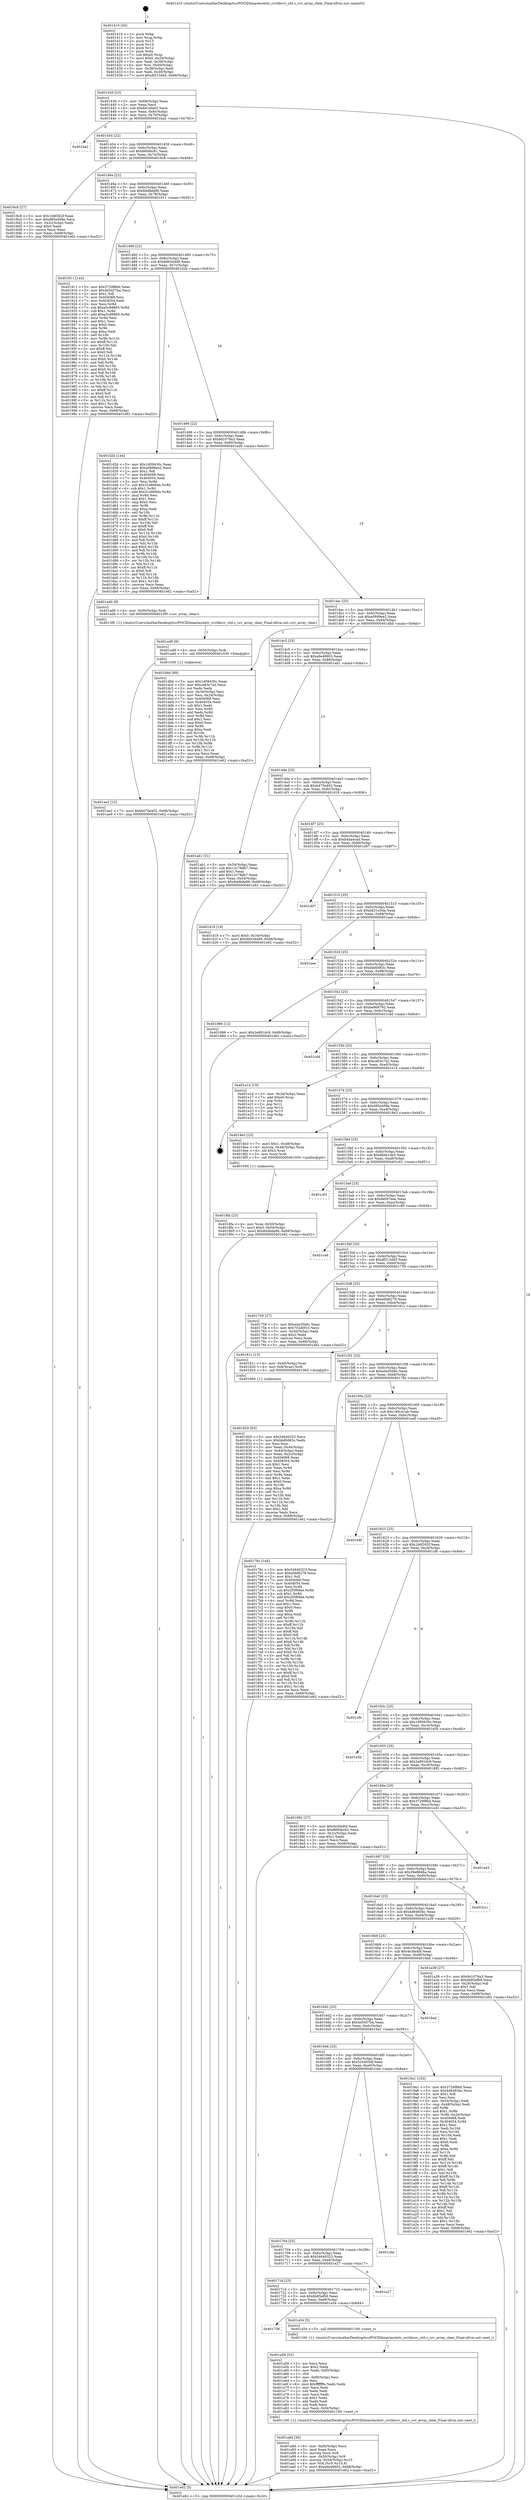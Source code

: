 digraph "0x401410" {
  label = "0x401410 (/mnt/c/Users/mathe/Desktop/tcc/POCII/binaries/extr_ccvlibccv_util.c_ccv_array_clear_Final-ollvm.out::main(0))"
  labelloc = "t"
  node[shape=record]

  Entry [label="",width=0.3,height=0.3,shape=circle,fillcolor=black,style=filled]
  "0x40143d" [label="{
     0x40143d [23]\l
     | [instrs]\l
     &nbsp;&nbsp;0x40143d \<+3\>: mov -0x68(%rbp),%eax\l
     &nbsp;&nbsp;0x401440 \<+2\>: mov %eax,%ecx\l
     &nbsp;&nbsp;0x401442 \<+6\>: sub $0x841efa45,%ecx\l
     &nbsp;&nbsp;0x401448 \<+3\>: mov %eax,-0x6c(%rbp)\l
     &nbsp;&nbsp;0x40144b \<+3\>: mov %ecx,-0x70(%rbp)\l
     &nbsp;&nbsp;0x40144e \<+6\>: je 0000000000401ba2 \<main+0x792\>\l
  }"]
  "0x401ba2" [label="{
     0x401ba2\l
  }", style=dashed]
  "0x401454" [label="{
     0x401454 [22]\l
     | [instrs]\l
     &nbsp;&nbsp;0x401454 \<+5\>: jmp 0000000000401459 \<main+0x49\>\l
     &nbsp;&nbsp;0x401459 \<+3\>: mov -0x6c(%rbp),%eax\l
     &nbsp;&nbsp;0x40145c \<+5\>: sub $0x8684bc61,%eax\l
     &nbsp;&nbsp;0x401461 \<+3\>: mov %eax,-0x74(%rbp)\l
     &nbsp;&nbsp;0x401464 \<+6\>: je 00000000004018c8 \<main+0x4b8\>\l
  }"]
  Exit [label="",width=0.3,height=0.3,shape=circle,fillcolor=black,style=filled,peripheries=2]
  "0x4018c8" [label="{
     0x4018c8 [27]\l
     | [instrs]\l
     &nbsp;&nbsp;0x4018c8 \<+5\>: mov $0x1b6f262f,%eax\l
     &nbsp;&nbsp;0x4018cd \<+5\>: mov $0xd85a468e,%ecx\l
     &nbsp;&nbsp;0x4018d2 \<+3\>: mov -0x2c(%rbp),%edx\l
     &nbsp;&nbsp;0x4018d5 \<+3\>: cmp $0x0,%edx\l
     &nbsp;&nbsp;0x4018d8 \<+3\>: cmove %ecx,%eax\l
     &nbsp;&nbsp;0x4018db \<+3\>: mov %eax,-0x68(%rbp)\l
     &nbsp;&nbsp;0x4018de \<+5\>: jmp 0000000000401e62 \<main+0xa52\>\l
  }"]
  "0x40146a" [label="{
     0x40146a [22]\l
     | [instrs]\l
     &nbsp;&nbsp;0x40146a \<+5\>: jmp 000000000040146f \<main+0x5f\>\l
     &nbsp;&nbsp;0x40146f \<+3\>: mov -0x6c(%rbp),%eax\l
     &nbsp;&nbsp;0x401472 \<+5\>: sub $0x8ddbda99,%eax\l
     &nbsp;&nbsp;0x401477 \<+3\>: mov %eax,-0x78(%rbp)\l
     &nbsp;&nbsp;0x40147a \<+6\>: je 0000000000401911 \<main+0x501\>\l
  }"]
  "0x401ae2" [label="{
     0x401ae2 [12]\l
     | [instrs]\l
     &nbsp;&nbsp;0x401ae2 \<+7\>: movl $0xb475e402,-0x68(%rbp)\l
     &nbsp;&nbsp;0x401ae9 \<+5\>: jmp 0000000000401e62 \<main+0xa52\>\l
  }"]
  "0x401911" [label="{
     0x401911 [144]\l
     | [instrs]\l
     &nbsp;&nbsp;0x401911 \<+5\>: mov $0x3729f86d,%eax\l
     &nbsp;&nbsp;0x401916 \<+5\>: mov $0x4e5457ba,%ecx\l
     &nbsp;&nbsp;0x40191b \<+2\>: mov $0x1,%dl\l
     &nbsp;&nbsp;0x40191d \<+7\>: mov 0x404068,%esi\l
     &nbsp;&nbsp;0x401924 \<+7\>: mov 0x404054,%edi\l
     &nbsp;&nbsp;0x40192b \<+3\>: mov %esi,%r8d\l
     &nbsp;&nbsp;0x40192e \<+7\>: sub $0xa5c89865,%r8d\l
     &nbsp;&nbsp;0x401935 \<+4\>: sub $0x1,%r8d\l
     &nbsp;&nbsp;0x401939 \<+7\>: add $0xa5c89865,%r8d\l
     &nbsp;&nbsp;0x401940 \<+4\>: imul %r8d,%esi\l
     &nbsp;&nbsp;0x401944 \<+3\>: and $0x1,%esi\l
     &nbsp;&nbsp;0x401947 \<+3\>: cmp $0x0,%esi\l
     &nbsp;&nbsp;0x40194a \<+4\>: sete %r9b\l
     &nbsp;&nbsp;0x40194e \<+3\>: cmp $0xa,%edi\l
     &nbsp;&nbsp;0x401951 \<+4\>: setl %r10b\l
     &nbsp;&nbsp;0x401955 \<+3\>: mov %r9b,%r11b\l
     &nbsp;&nbsp;0x401958 \<+4\>: xor $0xff,%r11b\l
     &nbsp;&nbsp;0x40195c \<+3\>: mov %r10b,%bl\l
     &nbsp;&nbsp;0x40195f \<+3\>: xor $0xff,%bl\l
     &nbsp;&nbsp;0x401962 \<+3\>: xor $0x0,%dl\l
     &nbsp;&nbsp;0x401965 \<+3\>: mov %r11b,%r14b\l
     &nbsp;&nbsp;0x401968 \<+4\>: and $0x0,%r14b\l
     &nbsp;&nbsp;0x40196c \<+3\>: and %dl,%r9b\l
     &nbsp;&nbsp;0x40196f \<+3\>: mov %bl,%r15b\l
     &nbsp;&nbsp;0x401972 \<+4\>: and $0x0,%r15b\l
     &nbsp;&nbsp;0x401976 \<+3\>: and %dl,%r10b\l
     &nbsp;&nbsp;0x401979 \<+3\>: or %r9b,%r14b\l
     &nbsp;&nbsp;0x40197c \<+3\>: or %r10b,%r15b\l
     &nbsp;&nbsp;0x40197f \<+3\>: xor %r15b,%r14b\l
     &nbsp;&nbsp;0x401982 \<+3\>: or %bl,%r11b\l
     &nbsp;&nbsp;0x401985 \<+4\>: xor $0xff,%r11b\l
     &nbsp;&nbsp;0x401989 \<+3\>: or $0x0,%dl\l
     &nbsp;&nbsp;0x40198c \<+3\>: and %dl,%r11b\l
     &nbsp;&nbsp;0x40198f \<+3\>: or %r11b,%r14b\l
     &nbsp;&nbsp;0x401992 \<+4\>: test $0x1,%r14b\l
     &nbsp;&nbsp;0x401996 \<+3\>: cmovne %ecx,%eax\l
     &nbsp;&nbsp;0x401999 \<+3\>: mov %eax,-0x68(%rbp)\l
     &nbsp;&nbsp;0x40199c \<+5\>: jmp 0000000000401e62 \<main+0xa52\>\l
  }"]
  "0x401480" [label="{
     0x401480 [22]\l
     | [instrs]\l
     &nbsp;&nbsp;0x401480 \<+5\>: jmp 0000000000401485 \<main+0x75\>\l
     &nbsp;&nbsp;0x401485 \<+3\>: mov -0x6c(%rbp),%eax\l
     &nbsp;&nbsp;0x401488 \<+5\>: sub $0x9d0344d9,%eax\l
     &nbsp;&nbsp;0x40148d \<+3\>: mov %eax,-0x7c(%rbp)\l
     &nbsp;&nbsp;0x401490 \<+6\>: je 0000000000401d2b \<main+0x91b\>\l
  }"]
  "0x401ad9" [label="{
     0x401ad9 [9]\l
     | [instrs]\l
     &nbsp;&nbsp;0x401ad9 \<+4\>: mov -0x50(%rbp),%rdi\l
     &nbsp;&nbsp;0x401add \<+5\>: call 0000000000401030 \<free@plt\>\l
     | [calls]\l
     &nbsp;&nbsp;0x401030 \{1\} (unknown)\l
  }"]
  "0x401d2b" [label="{
     0x401d2b [144]\l
     | [instrs]\l
     &nbsp;&nbsp;0x401d2b \<+5\>: mov $0x1d09430c,%eax\l
     &nbsp;&nbsp;0x401d30 \<+5\>: mov $0xa0899ee2,%ecx\l
     &nbsp;&nbsp;0x401d35 \<+2\>: mov $0x1,%dl\l
     &nbsp;&nbsp;0x401d37 \<+7\>: mov 0x404068,%esi\l
     &nbsp;&nbsp;0x401d3e \<+7\>: mov 0x404054,%edi\l
     &nbsp;&nbsp;0x401d45 \<+3\>: mov %esi,%r8d\l
     &nbsp;&nbsp;0x401d48 \<+7\>: sub $0x31e8684e,%r8d\l
     &nbsp;&nbsp;0x401d4f \<+4\>: sub $0x1,%r8d\l
     &nbsp;&nbsp;0x401d53 \<+7\>: add $0x31e8684e,%r8d\l
     &nbsp;&nbsp;0x401d5a \<+4\>: imul %r8d,%esi\l
     &nbsp;&nbsp;0x401d5e \<+3\>: and $0x1,%esi\l
     &nbsp;&nbsp;0x401d61 \<+3\>: cmp $0x0,%esi\l
     &nbsp;&nbsp;0x401d64 \<+4\>: sete %r9b\l
     &nbsp;&nbsp;0x401d68 \<+3\>: cmp $0xa,%edi\l
     &nbsp;&nbsp;0x401d6b \<+4\>: setl %r10b\l
     &nbsp;&nbsp;0x401d6f \<+3\>: mov %r9b,%r11b\l
     &nbsp;&nbsp;0x401d72 \<+4\>: xor $0xff,%r11b\l
     &nbsp;&nbsp;0x401d76 \<+3\>: mov %r10b,%bl\l
     &nbsp;&nbsp;0x401d79 \<+3\>: xor $0xff,%bl\l
     &nbsp;&nbsp;0x401d7c \<+3\>: xor $0x0,%dl\l
     &nbsp;&nbsp;0x401d7f \<+3\>: mov %r11b,%r14b\l
     &nbsp;&nbsp;0x401d82 \<+4\>: and $0x0,%r14b\l
     &nbsp;&nbsp;0x401d86 \<+3\>: and %dl,%r9b\l
     &nbsp;&nbsp;0x401d89 \<+3\>: mov %bl,%r15b\l
     &nbsp;&nbsp;0x401d8c \<+4\>: and $0x0,%r15b\l
     &nbsp;&nbsp;0x401d90 \<+3\>: and %dl,%r10b\l
     &nbsp;&nbsp;0x401d93 \<+3\>: or %r9b,%r14b\l
     &nbsp;&nbsp;0x401d96 \<+3\>: or %r10b,%r15b\l
     &nbsp;&nbsp;0x401d99 \<+3\>: xor %r15b,%r14b\l
     &nbsp;&nbsp;0x401d9c \<+3\>: or %bl,%r11b\l
     &nbsp;&nbsp;0x401d9f \<+4\>: xor $0xff,%r11b\l
     &nbsp;&nbsp;0x401da3 \<+3\>: or $0x0,%dl\l
     &nbsp;&nbsp;0x401da6 \<+3\>: and %dl,%r11b\l
     &nbsp;&nbsp;0x401da9 \<+3\>: or %r11b,%r14b\l
     &nbsp;&nbsp;0x401dac \<+4\>: test $0x1,%r14b\l
     &nbsp;&nbsp;0x401db0 \<+3\>: cmovne %ecx,%eax\l
     &nbsp;&nbsp;0x401db3 \<+3\>: mov %eax,-0x68(%rbp)\l
     &nbsp;&nbsp;0x401db6 \<+5\>: jmp 0000000000401e62 \<main+0xa52\>\l
  }"]
  "0x401496" [label="{
     0x401496 [22]\l
     | [instrs]\l
     &nbsp;&nbsp;0x401496 \<+5\>: jmp 000000000040149b \<main+0x8b\>\l
     &nbsp;&nbsp;0x40149b \<+3\>: mov -0x6c(%rbp),%eax\l
     &nbsp;&nbsp;0x40149e \<+5\>: sub $0x9d1076a3,%eax\l
     &nbsp;&nbsp;0x4014a3 \<+3\>: mov %eax,-0x80(%rbp)\l
     &nbsp;&nbsp;0x4014a6 \<+6\>: je 0000000000401ad0 \<main+0x6c0\>\l
  }"]
  "0x401a8d" [label="{
     0x401a8d [36]\l
     | [instrs]\l
     &nbsp;&nbsp;0x401a8d \<+6\>: mov -0xf4(%rbp),%ecx\l
     &nbsp;&nbsp;0x401a93 \<+3\>: imul %eax,%ecx\l
     &nbsp;&nbsp;0x401a96 \<+3\>: movslq %ecx,%r8\l
     &nbsp;&nbsp;0x401a99 \<+4\>: mov -0x50(%rbp),%r9\l
     &nbsp;&nbsp;0x401a9d \<+4\>: movslq -0x54(%rbp),%r10\l
     &nbsp;&nbsp;0x401aa1 \<+4\>: mov %r8,(%r9,%r10,8)\l
     &nbsp;&nbsp;0x401aa5 \<+7\>: movl $0xa6e48603,-0x68(%rbp)\l
     &nbsp;&nbsp;0x401aac \<+5\>: jmp 0000000000401e62 \<main+0xa52\>\l
  }"]
  "0x401ad0" [label="{
     0x401ad0 [9]\l
     | [instrs]\l
     &nbsp;&nbsp;0x401ad0 \<+4\>: mov -0x50(%rbp),%rdi\l
     &nbsp;&nbsp;0x401ad4 \<+5\>: call 00000000004013f0 \<ccv_array_clear\>\l
     | [calls]\l
     &nbsp;&nbsp;0x4013f0 \{1\} (/mnt/c/Users/mathe/Desktop/tcc/POCII/binaries/extr_ccvlibccv_util.c_ccv_array_clear_Final-ollvm.out::ccv_array_clear)\l
  }"]
  "0x4014ac" [label="{
     0x4014ac [25]\l
     | [instrs]\l
     &nbsp;&nbsp;0x4014ac \<+5\>: jmp 00000000004014b1 \<main+0xa1\>\l
     &nbsp;&nbsp;0x4014b1 \<+3\>: mov -0x6c(%rbp),%eax\l
     &nbsp;&nbsp;0x4014b4 \<+5\>: sub $0xa0899ee2,%eax\l
     &nbsp;&nbsp;0x4014b9 \<+6\>: mov %eax,-0x84(%rbp)\l
     &nbsp;&nbsp;0x4014bf \<+6\>: je 0000000000401dbb \<main+0x9ab\>\l
  }"]
  "0x401a59" [label="{
     0x401a59 [52]\l
     | [instrs]\l
     &nbsp;&nbsp;0x401a59 \<+2\>: xor %ecx,%ecx\l
     &nbsp;&nbsp;0x401a5b \<+5\>: mov $0x2,%edx\l
     &nbsp;&nbsp;0x401a60 \<+6\>: mov %edx,-0xf0(%rbp)\l
     &nbsp;&nbsp;0x401a66 \<+1\>: cltd\l
     &nbsp;&nbsp;0x401a67 \<+6\>: mov -0xf0(%rbp),%esi\l
     &nbsp;&nbsp;0x401a6d \<+2\>: idiv %esi\l
     &nbsp;&nbsp;0x401a6f \<+6\>: imul $0xfffffffe,%edx,%edx\l
     &nbsp;&nbsp;0x401a75 \<+2\>: mov %ecx,%edi\l
     &nbsp;&nbsp;0x401a77 \<+2\>: sub %edx,%edi\l
     &nbsp;&nbsp;0x401a79 \<+2\>: mov %ecx,%edx\l
     &nbsp;&nbsp;0x401a7b \<+3\>: sub $0x1,%edx\l
     &nbsp;&nbsp;0x401a7e \<+2\>: add %edx,%edi\l
     &nbsp;&nbsp;0x401a80 \<+2\>: sub %edi,%ecx\l
     &nbsp;&nbsp;0x401a82 \<+6\>: mov %ecx,-0xf4(%rbp)\l
     &nbsp;&nbsp;0x401a88 \<+5\>: call 0000000000401160 \<next_i\>\l
     | [calls]\l
     &nbsp;&nbsp;0x401160 \{1\} (/mnt/c/Users/mathe/Desktop/tcc/POCII/binaries/extr_ccvlibccv_util.c_ccv_array_clear_Final-ollvm.out::next_i)\l
  }"]
  "0x401dbb" [label="{
     0x401dbb [89]\l
     | [instrs]\l
     &nbsp;&nbsp;0x401dbb \<+5\>: mov $0x1d09430c,%eax\l
     &nbsp;&nbsp;0x401dc0 \<+5\>: mov $0xce63c7a2,%ecx\l
     &nbsp;&nbsp;0x401dc5 \<+2\>: xor %edx,%edx\l
     &nbsp;&nbsp;0x401dc7 \<+3\>: mov -0x34(%rbp),%esi\l
     &nbsp;&nbsp;0x401dca \<+3\>: mov %esi,-0x24(%rbp)\l
     &nbsp;&nbsp;0x401dcd \<+7\>: mov 0x404068,%esi\l
     &nbsp;&nbsp;0x401dd4 \<+7\>: mov 0x404054,%edi\l
     &nbsp;&nbsp;0x401ddb \<+3\>: sub $0x1,%edx\l
     &nbsp;&nbsp;0x401dde \<+3\>: mov %esi,%r8d\l
     &nbsp;&nbsp;0x401de1 \<+3\>: add %edx,%r8d\l
     &nbsp;&nbsp;0x401de4 \<+4\>: imul %r8d,%esi\l
     &nbsp;&nbsp;0x401de8 \<+3\>: and $0x1,%esi\l
     &nbsp;&nbsp;0x401deb \<+3\>: cmp $0x0,%esi\l
     &nbsp;&nbsp;0x401dee \<+4\>: sete %r9b\l
     &nbsp;&nbsp;0x401df2 \<+3\>: cmp $0xa,%edi\l
     &nbsp;&nbsp;0x401df5 \<+4\>: setl %r10b\l
     &nbsp;&nbsp;0x401df9 \<+3\>: mov %r9b,%r11b\l
     &nbsp;&nbsp;0x401dfc \<+3\>: and %r10b,%r11b\l
     &nbsp;&nbsp;0x401dff \<+3\>: xor %r10b,%r9b\l
     &nbsp;&nbsp;0x401e02 \<+3\>: or %r9b,%r11b\l
     &nbsp;&nbsp;0x401e05 \<+4\>: test $0x1,%r11b\l
     &nbsp;&nbsp;0x401e09 \<+3\>: cmovne %ecx,%eax\l
     &nbsp;&nbsp;0x401e0c \<+3\>: mov %eax,-0x68(%rbp)\l
     &nbsp;&nbsp;0x401e0f \<+5\>: jmp 0000000000401e62 \<main+0xa52\>\l
  }"]
  "0x4014c5" [label="{
     0x4014c5 [25]\l
     | [instrs]\l
     &nbsp;&nbsp;0x4014c5 \<+5\>: jmp 00000000004014ca \<main+0xba\>\l
     &nbsp;&nbsp;0x4014ca \<+3\>: mov -0x6c(%rbp),%eax\l
     &nbsp;&nbsp;0x4014cd \<+5\>: sub $0xa6e48603,%eax\l
     &nbsp;&nbsp;0x4014d2 \<+6\>: mov %eax,-0x88(%rbp)\l
     &nbsp;&nbsp;0x4014d8 \<+6\>: je 0000000000401ab1 \<main+0x6a1\>\l
  }"]
  "0x401736" [label="{
     0x401736\l
  }", style=dashed]
  "0x401ab1" [label="{
     0x401ab1 [31]\l
     | [instrs]\l
     &nbsp;&nbsp;0x401ab1 \<+3\>: mov -0x54(%rbp),%eax\l
     &nbsp;&nbsp;0x401ab4 \<+5\>: sub $0x12c78db7,%eax\l
     &nbsp;&nbsp;0x401ab9 \<+3\>: add $0x1,%eax\l
     &nbsp;&nbsp;0x401abc \<+5\>: add $0x12c78db7,%eax\l
     &nbsp;&nbsp;0x401ac1 \<+3\>: mov %eax,-0x54(%rbp)\l
     &nbsp;&nbsp;0x401ac4 \<+7\>: movl $0x8ddbda99,-0x68(%rbp)\l
     &nbsp;&nbsp;0x401acb \<+5\>: jmp 0000000000401e62 \<main+0xa52\>\l
  }"]
  "0x4014de" [label="{
     0x4014de [25]\l
     | [instrs]\l
     &nbsp;&nbsp;0x4014de \<+5\>: jmp 00000000004014e3 \<main+0xd3\>\l
     &nbsp;&nbsp;0x4014e3 \<+3\>: mov -0x6c(%rbp),%eax\l
     &nbsp;&nbsp;0x4014e6 \<+5\>: sub $0xb475e402,%eax\l
     &nbsp;&nbsp;0x4014eb \<+6\>: mov %eax,-0x8c(%rbp)\l
     &nbsp;&nbsp;0x4014f1 \<+6\>: je 0000000000401d18 \<main+0x908\>\l
  }"]
  "0x401a54" [label="{
     0x401a54 [5]\l
     | [instrs]\l
     &nbsp;&nbsp;0x401a54 \<+5\>: call 0000000000401160 \<next_i\>\l
     | [calls]\l
     &nbsp;&nbsp;0x401160 \{1\} (/mnt/c/Users/mathe/Desktop/tcc/POCII/binaries/extr_ccvlibccv_util.c_ccv_array_clear_Final-ollvm.out::next_i)\l
  }"]
  "0x401d18" [label="{
     0x401d18 [19]\l
     | [instrs]\l
     &nbsp;&nbsp;0x401d18 \<+7\>: movl $0x0,-0x34(%rbp)\l
     &nbsp;&nbsp;0x401d1f \<+7\>: movl $0x9d0344d9,-0x68(%rbp)\l
     &nbsp;&nbsp;0x401d26 \<+5\>: jmp 0000000000401e62 \<main+0xa52\>\l
  }"]
  "0x4014f7" [label="{
     0x4014f7 [25]\l
     | [instrs]\l
     &nbsp;&nbsp;0x4014f7 \<+5\>: jmp 00000000004014fc \<main+0xec\>\l
     &nbsp;&nbsp;0x4014fc \<+3\>: mov -0x6c(%rbp),%eax\l
     &nbsp;&nbsp;0x4014ff \<+5\>: sub $0xb4da4cad,%eax\l
     &nbsp;&nbsp;0x401504 \<+6\>: mov %eax,-0x90(%rbp)\l
     &nbsp;&nbsp;0x40150a \<+6\>: je 0000000000401d07 \<main+0x8f7\>\l
  }"]
  "0x40171d" [label="{
     0x40171d [25]\l
     | [instrs]\l
     &nbsp;&nbsp;0x40171d \<+5\>: jmp 0000000000401722 \<main+0x312\>\l
     &nbsp;&nbsp;0x401722 \<+3\>: mov -0x6c(%rbp),%eax\l
     &nbsp;&nbsp;0x401725 \<+5\>: sub $0x6b85efb9,%eax\l
     &nbsp;&nbsp;0x40172a \<+6\>: mov %eax,-0xe8(%rbp)\l
     &nbsp;&nbsp;0x401730 \<+6\>: je 0000000000401a54 \<main+0x644\>\l
  }"]
  "0x401d07" [label="{
     0x401d07\l
  }", style=dashed]
  "0x401510" [label="{
     0x401510 [25]\l
     | [instrs]\l
     &nbsp;&nbsp;0x401510 \<+5\>: jmp 0000000000401515 \<main+0x105\>\l
     &nbsp;&nbsp;0x401515 \<+3\>: mov -0x6c(%rbp),%eax\l
     &nbsp;&nbsp;0x401518 \<+5\>: sub $0xbb21e5da,%eax\l
     &nbsp;&nbsp;0x40151d \<+6\>: mov %eax,-0x94(%rbp)\l
     &nbsp;&nbsp;0x401523 \<+6\>: je 0000000000401aee \<main+0x6de\>\l
  }"]
  "0x401e27" [label="{
     0x401e27\l
  }", style=dashed]
  "0x401aee" [label="{
     0x401aee\l
  }", style=dashed]
  "0x401529" [label="{
     0x401529 [25]\l
     | [instrs]\l
     &nbsp;&nbsp;0x401529 \<+5\>: jmp 000000000040152e \<main+0x11e\>\l
     &nbsp;&nbsp;0x40152e \<+3\>: mov -0x6c(%rbp),%eax\l
     &nbsp;&nbsp;0x401531 \<+5\>: sub $0xbbd0d63c,%eax\l
     &nbsp;&nbsp;0x401536 \<+6\>: mov %eax,-0x98(%rbp)\l
     &nbsp;&nbsp;0x40153c \<+6\>: je 0000000000401886 \<main+0x476\>\l
  }"]
  "0x401704" [label="{
     0x401704 [25]\l
     | [instrs]\l
     &nbsp;&nbsp;0x401704 \<+5\>: jmp 0000000000401709 \<main+0x2f9\>\l
     &nbsp;&nbsp;0x401709 \<+3\>: mov -0x6c(%rbp),%eax\l
     &nbsp;&nbsp;0x40170c \<+5\>: sub $0x54640323,%eax\l
     &nbsp;&nbsp;0x401711 \<+6\>: mov %eax,-0xe4(%rbp)\l
     &nbsp;&nbsp;0x401717 \<+6\>: je 0000000000401e27 \<main+0xa17\>\l
  }"]
  "0x401886" [label="{
     0x401886 [12]\l
     | [instrs]\l
     &nbsp;&nbsp;0x401886 \<+7\>: movl $0x2e891dc9,-0x68(%rbp)\l
     &nbsp;&nbsp;0x40188d \<+5\>: jmp 0000000000401e62 \<main+0xa52\>\l
  }"]
  "0x401542" [label="{
     0x401542 [25]\l
     | [instrs]\l
     &nbsp;&nbsp;0x401542 \<+5\>: jmp 0000000000401547 \<main+0x137\>\l
     &nbsp;&nbsp;0x401547 \<+3\>: mov -0x6c(%rbp),%eax\l
     &nbsp;&nbsp;0x40154a \<+5\>: sub $0xbe969792,%eax\l
     &nbsp;&nbsp;0x40154f \<+6\>: mov %eax,-0x9c(%rbp)\l
     &nbsp;&nbsp;0x401555 \<+6\>: je 0000000000401cdd \<main+0x8cd\>\l
  }"]
  "0x401cbe" [label="{
     0x401cbe\l
  }", style=dashed]
  "0x401cdd" [label="{
     0x401cdd\l
  }", style=dashed]
  "0x40155b" [label="{
     0x40155b [25]\l
     | [instrs]\l
     &nbsp;&nbsp;0x40155b \<+5\>: jmp 0000000000401560 \<main+0x150\>\l
     &nbsp;&nbsp;0x401560 \<+3\>: mov -0x6c(%rbp),%eax\l
     &nbsp;&nbsp;0x401563 \<+5\>: sub $0xce63c7a2,%eax\l
     &nbsp;&nbsp;0x401568 \<+6\>: mov %eax,-0xa0(%rbp)\l
     &nbsp;&nbsp;0x40156e \<+6\>: je 0000000000401e14 \<main+0xa04\>\l
  }"]
  "0x4016eb" [label="{
     0x4016eb [25]\l
     | [instrs]\l
     &nbsp;&nbsp;0x4016eb \<+5\>: jmp 00000000004016f0 \<main+0x2e0\>\l
     &nbsp;&nbsp;0x4016f0 \<+3\>: mov -0x6c(%rbp),%eax\l
     &nbsp;&nbsp;0x4016f3 \<+5\>: sub $0x524405df,%eax\l
     &nbsp;&nbsp;0x4016f8 \<+6\>: mov %eax,-0xe0(%rbp)\l
     &nbsp;&nbsp;0x4016fe \<+6\>: je 0000000000401cbe \<main+0x8ae\>\l
  }"]
  "0x401e14" [label="{
     0x401e14 [19]\l
     | [instrs]\l
     &nbsp;&nbsp;0x401e14 \<+3\>: mov -0x24(%rbp),%eax\l
     &nbsp;&nbsp;0x401e17 \<+7\>: add $0xe0,%rsp\l
     &nbsp;&nbsp;0x401e1e \<+1\>: pop %rbx\l
     &nbsp;&nbsp;0x401e1f \<+2\>: pop %r12\l
     &nbsp;&nbsp;0x401e21 \<+2\>: pop %r14\l
     &nbsp;&nbsp;0x401e23 \<+2\>: pop %r15\l
     &nbsp;&nbsp;0x401e25 \<+1\>: pop %rbp\l
     &nbsp;&nbsp;0x401e26 \<+1\>: ret\l
  }"]
  "0x401574" [label="{
     0x401574 [25]\l
     | [instrs]\l
     &nbsp;&nbsp;0x401574 \<+5\>: jmp 0000000000401579 \<main+0x169\>\l
     &nbsp;&nbsp;0x401579 \<+3\>: mov -0x6c(%rbp),%eax\l
     &nbsp;&nbsp;0x40157c \<+5\>: sub $0xd85a468e,%eax\l
     &nbsp;&nbsp;0x401581 \<+6\>: mov %eax,-0xa4(%rbp)\l
     &nbsp;&nbsp;0x401587 \<+6\>: je 00000000004018e3 \<main+0x4d3\>\l
  }"]
  "0x4019a1" [label="{
     0x4019a1 [152]\l
     | [instrs]\l
     &nbsp;&nbsp;0x4019a1 \<+5\>: mov $0x3729f86d,%eax\l
     &nbsp;&nbsp;0x4019a6 \<+5\>: mov $0x4d6483bc,%ecx\l
     &nbsp;&nbsp;0x4019ab \<+2\>: mov $0x1,%dl\l
     &nbsp;&nbsp;0x4019ad \<+2\>: xor %esi,%esi\l
     &nbsp;&nbsp;0x4019af \<+3\>: mov -0x54(%rbp),%edi\l
     &nbsp;&nbsp;0x4019b2 \<+3\>: cmp -0x48(%rbp),%edi\l
     &nbsp;&nbsp;0x4019b5 \<+4\>: setl %r8b\l
     &nbsp;&nbsp;0x4019b9 \<+4\>: and $0x1,%r8b\l
     &nbsp;&nbsp;0x4019bd \<+4\>: mov %r8b,-0x26(%rbp)\l
     &nbsp;&nbsp;0x4019c1 \<+7\>: mov 0x404068,%edi\l
     &nbsp;&nbsp;0x4019c8 \<+8\>: mov 0x404054,%r9d\l
     &nbsp;&nbsp;0x4019d0 \<+3\>: sub $0x1,%esi\l
     &nbsp;&nbsp;0x4019d3 \<+3\>: mov %edi,%r10d\l
     &nbsp;&nbsp;0x4019d6 \<+3\>: add %esi,%r10d\l
     &nbsp;&nbsp;0x4019d9 \<+4\>: imul %r10d,%edi\l
     &nbsp;&nbsp;0x4019dd \<+3\>: and $0x1,%edi\l
     &nbsp;&nbsp;0x4019e0 \<+3\>: cmp $0x0,%edi\l
     &nbsp;&nbsp;0x4019e3 \<+4\>: sete %r8b\l
     &nbsp;&nbsp;0x4019e7 \<+4\>: cmp $0xa,%r9d\l
     &nbsp;&nbsp;0x4019eb \<+4\>: setl %r11b\l
     &nbsp;&nbsp;0x4019ef \<+3\>: mov %r8b,%bl\l
     &nbsp;&nbsp;0x4019f2 \<+3\>: xor $0xff,%bl\l
     &nbsp;&nbsp;0x4019f5 \<+3\>: mov %r11b,%r14b\l
     &nbsp;&nbsp;0x4019f8 \<+4\>: xor $0xff,%r14b\l
     &nbsp;&nbsp;0x4019fc \<+3\>: xor $0x1,%dl\l
     &nbsp;&nbsp;0x4019ff \<+3\>: mov %bl,%r15b\l
     &nbsp;&nbsp;0x401a02 \<+4\>: and $0xff,%r15b\l
     &nbsp;&nbsp;0x401a06 \<+3\>: and %dl,%r8b\l
     &nbsp;&nbsp;0x401a09 \<+3\>: mov %r14b,%r12b\l
     &nbsp;&nbsp;0x401a0c \<+4\>: and $0xff,%r12b\l
     &nbsp;&nbsp;0x401a10 \<+3\>: and %dl,%r11b\l
     &nbsp;&nbsp;0x401a13 \<+3\>: or %r8b,%r15b\l
     &nbsp;&nbsp;0x401a16 \<+3\>: or %r11b,%r12b\l
     &nbsp;&nbsp;0x401a19 \<+3\>: xor %r12b,%r15b\l
     &nbsp;&nbsp;0x401a1c \<+3\>: or %r14b,%bl\l
     &nbsp;&nbsp;0x401a1f \<+3\>: xor $0xff,%bl\l
     &nbsp;&nbsp;0x401a22 \<+3\>: or $0x1,%dl\l
     &nbsp;&nbsp;0x401a25 \<+2\>: and %dl,%bl\l
     &nbsp;&nbsp;0x401a27 \<+3\>: or %bl,%r15b\l
     &nbsp;&nbsp;0x401a2a \<+4\>: test $0x1,%r15b\l
     &nbsp;&nbsp;0x401a2e \<+3\>: cmovne %ecx,%eax\l
     &nbsp;&nbsp;0x401a31 \<+3\>: mov %eax,-0x68(%rbp)\l
     &nbsp;&nbsp;0x401a34 \<+5\>: jmp 0000000000401e62 \<main+0xa52\>\l
  }"]
  "0x4018e3" [label="{
     0x4018e3 [23]\l
     | [instrs]\l
     &nbsp;&nbsp;0x4018e3 \<+7\>: movl $0x1,-0x48(%rbp)\l
     &nbsp;&nbsp;0x4018ea \<+4\>: movslq -0x48(%rbp),%rax\l
     &nbsp;&nbsp;0x4018ee \<+4\>: shl $0x3,%rax\l
     &nbsp;&nbsp;0x4018f2 \<+3\>: mov %rax,%rdi\l
     &nbsp;&nbsp;0x4018f5 \<+5\>: call 0000000000401050 \<malloc@plt\>\l
     | [calls]\l
     &nbsp;&nbsp;0x401050 \{1\} (unknown)\l
  }"]
  "0x40158d" [label="{
     0x40158d [25]\l
     | [instrs]\l
     &nbsp;&nbsp;0x40158d \<+5\>: jmp 0000000000401592 \<main+0x182\>\l
     &nbsp;&nbsp;0x401592 \<+3\>: mov -0x6c(%rbp),%eax\l
     &nbsp;&nbsp;0x401595 \<+5\>: sub $0xdbde1de5,%eax\l
     &nbsp;&nbsp;0x40159a \<+6\>: mov %eax,-0xa8(%rbp)\l
     &nbsp;&nbsp;0x4015a0 \<+6\>: je 0000000000401c61 \<main+0x851\>\l
  }"]
  "0x4016d2" [label="{
     0x4016d2 [25]\l
     | [instrs]\l
     &nbsp;&nbsp;0x4016d2 \<+5\>: jmp 00000000004016d7 \<main+0x2c7\>\l
     &nbsp;&nbsp;0x4016d7 \<+3\>: mov -0x6c(%rbp),%eax\l
     &nbsp;&nbsp;0x4016da \<+5\>: sub $0x4e5457ba,%eax\l
     &nbsp;&nbsp;0x4016df \<+6\>: mov %eax,-0xdc(%rbp)\l
     &nbsp;&nbsp;0x4016e5 \<+6\>: je 00000000004019a1 \<main+0x591\>\l
  }"]
  "0x401c61" [label="{
     0x401c61\l
  }", style=dashed]
  "0x4015a6" [label="{
     0x4015a6 [25]\l
     | [instrs]\l
     &nbsp;&nbsp;0x4015a6 \<+5\>: jmp 00000000004015ab \<main+0x19b\>\l
     &nbsp;&nbsp;0x4015ab \<+3\>: mov -0x6c(%rbp),%eax\l
     &nbsp;&nbsp;0x4015ae \<+5\>: sub $0xde097eee,%eax\l
     &nbsp;&nbsp;0x4015b3 \<+6\>: mov %eax,-0xac(%rbp)\l
     &nbsp;&nbsp;0x4015b9 \<+6\>: je 0000000000401c46 \<main+0x836\>\l
  }"]
  "0x4018ad" [label="{
     0x4018ad\l
  }", style=dashed]
  "0x401c46" [label="{
     0x401c46\l
  }", style=dashed]
  "0x4015bf" [label="{
     0x4015bf [25]\l
     | [instrs]\l
     &nbsp;&nbsp;0x4015bf \<+5\>: jmp 00000000004015c4 \<main+0x1b4\>\l
     &nbsp;&nbsp;0x4015c4 \<+3\>: mov -0x6c(%rbp),%eax\l
     &nbsp;&nbsp;0x4015c7 \<+5\>: sub $0xdf313d45,%eax\l
     &nbsp;&nbsp;0x4015cc \<+6\>: mov %eax,-0xb0(%rbp)\l
     &nbsp;&nbsp;0x4015d2 \<+6\>: je 0000000000401759 \<main+0x349\>\l
  }"]
  "0x4016b9" [label="{
     0x4016b9 [25]\l
     | [instrs]\l
     &nbsp;&nbsp;0x4016b9 \<+5\>: jmp 00000000004016be \<main+0x2ae\>\l
     &nbsp;&nbsp;0x4016be \<+3\>: mov -0x6c(%rbp),%eax\l
     &nbsp;&nbsp;0x4016c1 \<+5\>: sub $0x4e3fa4fd,%eax\l
     &nbsp;&nbsp;0x4016c6 \<+6\>: mov %eax,-0xd8(%rbp)\l
     &nbsp;&nbsp;0x4016cc \<+6\>: je 00000000004018ad \<main+0x49d\>\l
  }"]
  "0x401759" [label="{
     0x401759 [27]\l
     | [instrs]\l
     &nbsp;&nbsp;0x401759 \<+5\>: mov $0xeda35b6c,%eax\l
     &nbsp;&nbsp;0x40175e \<+5\>: mov $0x702d0f10,%ecx\l
     &nbsp;&nbsp;0x401763 \<+3\>: mov -0x30(%rbp),%edx\l
     &nbsp;&nbsp;0x401766 \<+3\>: cmp $0x2,%edx\l
     &nbsp;&nbsp;0x401769 \<+3\>: cmovne %ecx,%eax\l
     &nbsp;&nbsp;0x40176c \<+3\>: mov %eax,-0x68(%rbp)\l
     &nbsp;&nbsp;0x40176f \<+5\>: jmp 0000000000401e62 \<main+0xa52\>\l
  }"]
  "0x4015d8" [label="{
     0x4015d8 [25]\l
     | [instrs]\l
     &nbsp;&nbsp;0x4015d8 \<+5\>: jmp 00000000004015dd \<main+0x1cd\>\l
     &nbsp;&nbsp;0x4015dd \<+3\>: mov -0x6c(%rbp),%eax\l
     &nbsp;&nbsp;0x4015e0 \<+5\>: sub $0xe0bfd278,%eax\l
     &nbsp;&nbsp;0x4015e5 \<+6\>: mov %eax,-0xb4(%rbp)\l
     &nbsp;&nbsp;0x4015eb \<+6\>: je 000000000040181c \<main+0x40c\>\l
  }"]
  "0x401e62" [label="{
     0x401e62 [5]\l
     | [instrs]\l
     &nbsp;&nbsp;0x401e62 \<+5\>: jmp 000000000040143d \<main+0x2d\>\l
  }"]
  "0x401410" [label="{
     0x401410 [45]\l
     | [instrs]\l
     &nbsp;&nbsp;0x401410 \<+1\>: push %rbp\l
     &nbsp;&nbsp;0x401411 \<+3\>: mov %rsp,%rbp\l
     &nbsp;&nbsp;0x401414 \<+2\>: push %r15\l
     &nbsp;&nbsp;0x401416 \<+2\>: push %r14\l
     &nbsp;&nbsp;0x401418 \<+2\>: push %r12\l
     &nbsp;&nbsp;0x40141a \<+1\>: push %rbx\l
     &nbsp;&nbsp;0x40141b \<+7\>: sub $0xe0,%rsp\l
     &nbsp;&nbsp;0x401422 \<+7\>: movl $0x0,-0x34(%rbp)\l
     &nbsp;&nbsp;0x401429 \<+3\>: mov %edi,-0x38(%rbp)\l
     &nbsp;&nbsp;0x40142c \<+4\>: mov %rsi,-0x40(%rbp)\l
     &nbsp;&nbsp;0x401430 \<+3\>: mov -0x38(%rbp),%edi\l
     &nbsp;&nbsp;0x401433 \<+3\>: mov %edi,-0x30(%rbp)\l
     &nbsp;&nbsp;0x401436 \<+7\>: movl $0xdf313d45,-0x68(%rbp)\l
  }"]
  "0x401a39" [label="{
     0x401a39 [27]\l
     | [instrs]\l
     &nbsp;&nbsp;0x401a39 \<+5\>: mov $0x9d1076a3,%eax\l
     &nbsp;&nbsp;0x401a3e \<+5\>: mov $0x6b85efb9,%ecx\l
     &nbsp;&nbsp;0x401a43 \<+3\>: mov -0x26(%rbp),%dl\l
     &nbsp;&nbsp;0x401a46 \<+3\>: test $0x1,%dl\l
     &nbsp;&nbsp;0x401a49 \<+3\>: cmovne %ecx,%eax\l
     &nbsp;&nbsp;0x401a4c \<+3\>: mov %eax,-0x68(%rbp)\l
     &nbsp;&nbsp;0x401a4f \<+5\>: jmp 0000000000401e62 \<main+0xa52\>\l
  }"]
  "0x40181c" [label="{
     0x40181c [13]\l
     | [instrs]\l
     &nbsp;&nbsp;0x40181c \<+4\>: mov -0x40(%rbp),%rax\l
     &nbsp;&nbsp;0x401820 \<+4\>: mov 0x8(%rax),%rdi\l
     &nbsp;&nbsp;0x401824 \<+5\>: call 0000000000401060 \<atoi@plt\>\l
     | [calls]\l
     &nbsp;&nbsp;0x401060 \{1\} (unknown)\l
  }"]
  "0x4015f1" [label="{
     0x4015f1 [25]\l
     | [instrs]\l
     &nbsp;&nbsp;0x4015f1 \<+5\>: jmp 00000000004015f6 \<main+0x1e6\>\l
     &nbsp;&nbsp;0x4015f6 \<+3\>: mov -0x6c(%rbp),%eax\l
     &nbsp;&nbsp;0x4015f9 \<+5\>: sub $0xeda35b6c,%eax\l
     &nbsp;&nbsp;0x4015fe \<+6\>: mov %eax,-0xb8(%rbp)\l
     &nbsp;&nbsp;0x401604 \<+6\>: je 000000000040178c \<main+0x37c\>\l
  }"]
  "0x4016a0" [label="{
     0x4016a0 [25]\l
     | [instrs]\l
     &nbsp;&nbsp;0x4016a0 \<+5\>: jmp 00000000004016a5 \<main+0x295\>\l
     &nbsp;&nbsp;0x4016a5 \<+3\>: mov -0x6c(%rbp),%eax\l
     &nbsp;&nbsp;0x4016a8 \<+5\>: sub $0x4d6483bc,%eax\l
     &nbsp;&nbsp;0x4016ad \<+6\>: mov %eax,-0xd4(%rbp)\l
     &nbsp;&nbsp;0x4016b3 \<+6\>: je 0000000000401a39 \<main+0x629\>\l
  }"]
  "0x40178c" [label="{
     0x40178c [144]\l
     | [instrs]\l
     &nbsp;&nbsp;0x40178c \<+5\>: mov $0x54640323,%eax\l
     &nbsp;&nbsp;0x401791 \<+5\>: mov $0xe0bfd278,%ecx\l
     &nbsp;&nbsp;0x401796 \<+2\>: mov $0x1,%dl\l
     &nbsp;&nbsp;0x401798 \<+7\>: mov 0x404068,%esi\l
     &nbsp;&nbsp;0x40179f \<+7\>: mov 0x404054,%edi\l
     &nbsp;&nbsp;0x4017a6 \<+3\>: mov %esi,%r8d\l
     &nbsp;&nbsp;0x4017a9 \<+7\>: sub $0x2f5f68ee,%r8d\l
     &nbsp;&nbsp;0x4017b0 \<+4\>: sub $0x1,%r8d\l
     &nbsp;&nbsp;0x4017b4 \<+7\>: add $0x2f5f68ee,%r8d\l
     &nbsp;&nbsp;0x4017bb \<+4\>: imul %r8d,%esi\l
     &nbsp;&nbsp;0x4017bf \<+3\>: and $0x1,%esi\l
     &nbsp;&nbsp;0x4017c2 \<+3\>: cmp $0x0,%esi\l
     &nbsp;&nbsp;0x4017c5 \<+4\>: sete %r9b\l
     &nbsp;&nbsp;0x4017c9 \<+3\>: cmp $0xa,%edi\l
     &nbsp;&nbsp;0x4017cc \<+4\>: setl %r10b\l
     &nbsp;&nbsp;0x4017d0 \<+3\>: mov %r9b,%r11b\l
     &nbsp;&nbsp;0x4017d3 \<+4\>: xor $0xff,%r11b\l
     &nbsp;&nbsp;0x4017d7 \<+3\>: mov %r10b,%bl\l
     &nbsp;&nbsp;0x4017da \<+3\>: xor $0xff,%bl\l
     &nbsp;&nbsp;0x4017dd \<+3\>: xor $0x0,%dl\l
     &nbsp;&nbsp;0x4017e0 \<+3\>: mov %r11b,%r14b\l
     &nbsp;&nbsp;0x4017e3 \<+4\>: and $0x0,%r14b\l
     &nbsp;&nbsp;0x4017e7 \<+3\>: and %dl,%r9b\l
     &nbsp;&nbsp;0x4017ea \<+3\>: mov %bl,%r15b\l
     &nbsp;&nbsp;0x4017ed \<+4\>: and $0x0,%r15b\l
     &nbsp;&nbsp;0x4017f1 \<+3\>: and %dl,%r10b\l
     &nbsp;&nbsp;0x4017f4 \<+3\>: or %r9b,%r14b\l
     &nbsp;&nbsp;0x4017f7 \<+3\>: or %r10b,%r15b\l
     &nbsp;&nbsp;0x4017fa \<+3\>: xor %r15b,%r14b\l
     &nbsp;&nbsp;0x4017fd \<+3\>: or %bl,%r11b\l
     &nbsp;&nbsp;0x401800 \<+4\>: xor $0xff,%r11b\l
     &nbsp;&nbsp;0x401804 \<+3\>: or $0x0,%dl\l
     &nbsp;&nbsp;0x401807 \<+3\>: and %dl,%r11b\l
     &nbsp;&nbsp;0x40180a \<+3\>: or %r11b,%r14b\l
     &nbsp;&nbsp;0x40180d \<+4\>: test $0x1,%r14b\l
     &nbsp;&nbsp;0x401811 \<+3\>: cmovne %ecx,%eax\l
     &nbsp;&nbsp;0x401814 \<+3\>: mov %eax,-0x68(%rbp)\l
     &nbsp;&nbsp;0x401817 \<+5\>: jmp 0000000000401e62 \<main+0xa52\>\l
  }"]
  "0x40160a" [label="{
     0x40160a [25]\l
     | [instrs]\l
     &nbsp;&nbsp;0x40160a \<+5\>: jmp 000000000040160f \<main+0x1ff\>\l
     &nbsp;&nbsp;0x40160f \<+3\>: mov -0x6c(%rbp),%eax\l
     &nbsp;&nbsp;0x401612 \<+5\>: sub $0x149c41ab,%eax\l
     &nbsp;&nbsp;0x401617 \<+6\>: mov %eax,-0xbc(%rbp)\l
     &nbsp;&nbsp;0x40161d \<+6\>: je 0000000000401e4f \<main+0xa3f\>\l
  }"]
  "0x401829" [label="{
     0x401829 [93]\l
     | [instrs]\l
     &nbsp;&nbsp;0x401829 \<+5\>: mov $0x54640323,%ecx\l
     &nbsp;&nbsp;0x40182e \<+5\>: mov $0xbbd0d63c,%edx\l
     &nbsp;&nbsp;0x401833 \<+2\>: xor %esi,%esi\l
     &nbsp;&nbsp;0x401835 \<+3\>: mov %eax,-0x44(%rbp)\l
     &nbsp;&nbsp;0x401838 \<+3\>: mov -0x44(%rbp),%eax\l
     &nbsp;&nbsp;0x40183b \<+3\>: mov %eax,-0x2c(%rbp)\l
     &nbsp;&nbsp;0x40183e \<+7\>: mov 0x404068,%eax\l
     &nbsp;&nbsp;0x401845 \<+8\>: mov 0x404054,%r8d\l
     &nbsp;&nbsp;0x40184d \<+3\>: sub $0x1,%esi\l
     &nbsp;&nbsp;0x401850 \<+3\>: mov %eax,%r9d\l
     &nbsp;&nbsp;0x401853 \<+3\>: add %esi,%r9d\l
     &nbsp;&nbsp;0x401856 \<+4\>: imul %r9d,%eax\l
     &nbsp;&nbsp;0x40185a \<+3\>: and $0x1,%eax\l
     &nbsp;&nbsp;0x40185d \<+3\>: cmp $0x0,%eax\l
     &nbsp;&nbsp;0x401860 \<+4\>: sete %r10b\l
     &nbsp;&nbsp;0x401864 \<+4\>: cmp $0xa,%r8d\l
     &nbsp;&nbsp;0x401868 \<+4\>: setl %r11b\l
     &nbsp;&nbsp;0x40186c \<+3\>: mov %r10b,%bl\l
     &nbsp;&nbsp;0x40186f \<+3\>: and %r11b,%bl\l
     &nbsp;&nbsp;0x401872 \<+3\>: xor %r11b,%r10b\l
     &nbsp;&nbsp;0x401875 \<+3\>: or %r10b,%bl\l
     &nbsp;&nbsp;0x401878 \<+3\>: test $0x1,%bl\l
     &nbsp;&nbsp;0x40187b \<+3\>: cmovne %edx,%ecx\l
     &nbsp;&nbsp;0x40187e \<+3\>: mov %ecx,-0x68(%rbp)\l
     &nbsp;&nbsp;0x401881 \<+5\>: jmp 0000000000401e62 \<main+0xa52\>\l
  }"]
  "0x401b1c" [label="{
     0x401b1c\l
  }", style=dashed]
  "0x401e4f" [label="{
     0x401e4f\l
  }", style=dashed]
  "0x401623" [label="{
     0x401623 [25]\l
     | [instrs]\l
     &nbsp;&nbsp;0x401623 \<+5\>: jmp 0000000000401628 \<main+0x218\>\l
     &nbsp;&nbsp;0x401628 \<+3\>: mov -0x6c(%rbp),%eax\l
     &nbsp;&nbsp;0x40162b \<+5\>: sub $0x1b6f262f,%eax\l
     &nbsp;&nbsp;0x401630 \<+6\>: mov %eax,-0xc0(%rbp)\l
     &nbsp;&nbsp;0x401636 \<+6\>: je 0000000000401cfb \<main+0x8eb\>\l
  }"]
  "0x401687" [label="{
     0x401687 [25]\l
     | [instrs]\l
     &nbsp;&nbsp;0x401687 \<+5\>: jmp 000000000040168c \<main+0x27c\>\l
     &nbsp;&nbsp;0x40168c \<+3\>: mov -0x6c(%rbp),%eax\l
     &nbsp;&nbsp;0x40168f \<+5\>: sub $0x39e8846a,%eax\l
     &nbsp;&nbsp;0x401694 \<+6\>: mov %eax,-0xd0(%rbp)\l
     &nbsp;&nbsp;0x40169a \<+6\>: je 0000000000401b1c \<main+0x70c\>\l
  }"]
  "0x401cfb" [label="{
     0x401cfb\l
  }", style=dashed]
  "0x40163c" [label="{
     0x40163c [25]\l
     | [instrs]\l
     &nbsp;&nbsp;0x40163c \<+5\>: jmp 0000000000401641 \<main+0x231\>\l
     &nbsp;&nbsp;0x401641 \<+3\>: mov -0x6c(%rbp),%eax\l
     &nbsp;&nbsp;0x401644 \<+5\>: sub $0x1d09430c,%eax\l
     &nbsp;&nbsp;0x401649 \<+6\>: mov %eax,-0xc4(%rbp)\l
     &nbsp;&nbsp;0x40164f \<+6\>: je 0000000000401e5b \<main+0xa4b\>\l
  }"]
  "0x401e43" [label="{
     0x401e43\l
  }", style=dashed]
  "0x401e5b" [label="{
     0x401e5b\l
  }", style=dashed]
  "0x401655" [label="{
     0x401655 [25]\l
     | [instrs]\l
     &nbsp;&nbsp;0x401655 \<+5\>: jmp 000000000040165a \<main+0x24a\>\l
     &nbsp;&nbsp;0x40165a \<+3\>: mov -0x6c(%rbp),%eax\l
     &nbsp;&nbsp;0x40165d \<+5\>: sub $0x2e891dc9,%eax\l
     &nbsp;&nbsp;0x401662 \<+6\>: mov %eax,-0xc8(%rbp)\l
     &nbsp;&nbsp;0x401668 \<+6\>: je 0000000000401892 \<main+0x482\>\l
  }"]
  "0x4018fa" [label="{
     0x4018fa [23]\l
     | [instrs]\l
     &nbsp;&nbsp;0x4018fa \<+4\>: mov %rax,-0x50(%rbp)\l
     &nbsp;&nbsp;0x4018fe \<+7\>: movl $0x0,-0x54(%rbp)\l
     &nbsp;&nbsp;0x401905 \<+7\>: movl $0x8ddbda99,-0x68(%rbp)\l
     &nbsp;&nbsp;0x40190c \<+5\>: jmp 0000000000401e62 \<main+0xa52\>\l
  }"]
  "0x401892" [label="{
     0x401892 [27]\l
     | [instrs]\l
     &nbsp;&nbsp;0x401892 \<+5\>: mov $0x4e3fa4fd,%eax\l
     &nbsp;&nbsp;0x401897 \<+5\>: mov $0x8684bc61,%ecx\l
     &nbsp;&nbsp;0x40189c \<+3\>: mov -0x2c(%rbp),%edx\l
     &nbsp;&nbsp;0x40189f \<+3\>: cmp $0x1,%edx\l
     &nbsp;&nbsp;0x4018a2 \<+3\>: cmovl %ecx,%eax\l
     &nbsp;&nbsp;0x4018a5 \<+3\>: mov %eax,-0x68(%rbp)\l
     &nbsp;&nbsp;0x4018a8 \<+5\>: jmp 0000000000401e62 \<main+0xa52\>\l
  }"]
  "0x40166e" [label="{
     0x40166e [25]\l
     | [instrs]\l
     &nbsp;&nbsp;0x40166e \<+5\>: jmp 0000000000401673 \<main+0x263\>\l
     &nbsp;&nbsp;0x401673 \<+3\>: mov -0x6c(%rbp),%eax\l
     &nbsp;&nbsp;0x401676 \<+5\>: sub $0x3729f86d,%eax\l
     &nbsp;&nbsp;0x40167b \<+6\>: mov %eax,-0xcc(%rbp)\l
     &nbsp;&nbsp;0x401681 \<+6\>: je 0000000000401e43 \<main+0xa33\>\l
  }"]
  Entry -> "0x401410" [label=" 1"]
  "0x40143d" -> "0x401ba2" [label=" 0"]
  "0x40143d" -> "0x401454" [label=" 20"]
  "0x401e14" -> Exit [label=" 1"]
  "0x401454" -> "0x4018c8" [label=" 1"]
  "0x401454" -> "0x40146a" [label=" 19"]
  "0x401dbb" -> "0x401e62" [label=" 1"]
  "0x40146a" -> "0x401911" [label=" 2"]
  "0x40146a" -> "0x401480" [label=" 17"]
  "0x401d2b" -> "0x401e62" [label=" 1"]
  "0x401480" -> "0x401d2b" [label=" 1"]
  "0x401480" -> "0x401496" [label=" 16"]
  "0x401d18" -> "0x401e62" [label=" 1"]
  "0x401496" -> "0x401ad0" [label=" 1"]
  "0x401496" -> "0x4014ac" [label=" 15"]
  "0x401ae2" -> "0x401e62" [label=" 1"]
  "0x4014ac" -> "0x401dbb" [label=" 1"]
  "0x4014ac" -> "0x4014c5" [label=" 14"]
  "0x401ad9" -> "0x401ae2" [label=" 1"]
  "0x4014c5" -> "0x401ab1" [label=" 1"]
  "0x4014c5" -> "0x4014de" [label=" 13"]
  "0x401ad0" -> "0x401ad9" [label=" 1"]
  "0x4014de" -> "0x401d18" [label=" 1"]
  "0x4014de" -> "0x4014f7" [label=" 12"]
  "0x401ab1" -> "0x401e62" [label=" 1"]
  "0x4014f7" -> "0x401d07" [label=" 0"]
  "0x4014f7" -> "0x401510" [label=" 12"]
  "0x401a59" -> "0x401a8d" [label=" 1"]
  "0x401510" -> "0x401aee" [label=" 0"]
  "0x401510" -> "0x401529" [label=" 12"]
  "0x401a54" -> "0x401a59" [label=" 1"]
  "0x401529" -> "0x401886" [label=" 1"]
  "0x401529" -> "0x401542" [label=" 11"]
  "0x40171d" -> "0x401a54" [label=" 1"]
  "0x401542" -> "0x401cdd" [label=" 0"]
  "0x401542" -> "0x40155b" [label=" 11"]
  "0x401a8d" -> "0x401e62" [label=" 1"]
  "0x40155b" -> "0x401e14" [label=" 1"]
  "0x40155b" -> "0x401574" [label=" 10"]
  "0x401704" -> "0x401e27" [label=" 0"]
  "0x401574" -> "0x4018e3" [label=" 1"]
  "0x401574" -> "0x40158d" [label=" 9"]
  "0x40171d" -> "0x401736" [label=" 0"]
  "0x40158d" -> "0x401c61" [label=" 0"]
  "0x40158d" -> "0x4015a6" [label=" 9"]
  "0x4016eb" -> "0x401cbe" [label=" 0"]
  "0x4015a6" -> "0x401c46" [label=" 0"]
  "0x4015a6" -> "0x4015bf" [label=" 9"]
  "0x401704" -> "0x40171d" [label=" 1"]
  "0x4015bf" -> "0x401759" [label=" 1"]
  "0x4015bf" -> "0x4015d8" [label=" 8"]
  "0x401759" -> "0x401e62" [label=" 1"]
  "0x401410" -> "0x40143d" [label=" 1"]
  "0x401e62" -> "0x40143d" [label=" 19"]
  "0x4019a1" -> "0x401e62" [label=" 2"]
  "0x4015d8" -> "0x40181c" [label=" 1"]
  "0x4015d8" -> "0x4015f1" [label=" 7"]
  "0x4016d2" -> "0x4016eb" [label=" 1"]
  "0x4015f1" -> "0x40178c" [label=" 1"]
  "0x4015f1" -> "0x40160a" [label=" 6"]
  "0x40178c" -> "0x401e62" [label=" 1"]
  "0x40181c" -> "0x401829" [label=" 1"]
  "0x401829" -> "0x401e62" [label=" 1"]
  "0x401886" -> "0x401e62" [label=" 1"]
  "0x4016eb" -> "0x401704" [label=" 1"]
  "0x40160a" -> "0x401e4f" [label=" 0"]
  "0x40160a" -> "0x401623" [label=" 6"]
  "0x4016b9" -> "0x4016d2" [label=" 3"]
  "0x401623" -> "0x401cfb" [label=" 0"]
  "0x401623" -> "0x40163c" [label=" 6"]
  "0x401a39" -> "0x401e62" [label=" 2"]
  "0x40163c" -> "0x401e5b" [label=" 0"]
  "0x40163c" -> "0x401655" [label=" 6"]
  "0x4016a0" -> "0x4016b9" [label=" 3"]
  "0x401655" -> "0x401892" [label=" 1"]
  "0x401655" -> "0x40166e" [label=" 5"]
  "0x401892" -> "0x401e62" [label=" 1"]
  "0x4018c8" -> "0x401e62" [label=" 1"]
  "0x4018e3" -> "0x4018fa" [label=" 1"]
  "0x4018fa" -> "0x401e62" [label=" 1"]
  "0x401911" -> "0x401e62" [label=" 2"]
  "0x4016a0" -> "0x401a39" [label=" 2"]
  "0x40166e" -> "0x401e43" [label=" 0"]
  "0x40166e" -> "0x401687" [label=" 5"]
  "0x4016b9" -> "0x4018ad" [label=" 0"]
  "0x401687" -> "0x401b1c" [label=" 0"]
  "0x401687" -> "0x4016a0" [label=" 5"]
  "0x4016d2" -> "0x4019a1" [label=" 2"]
}
